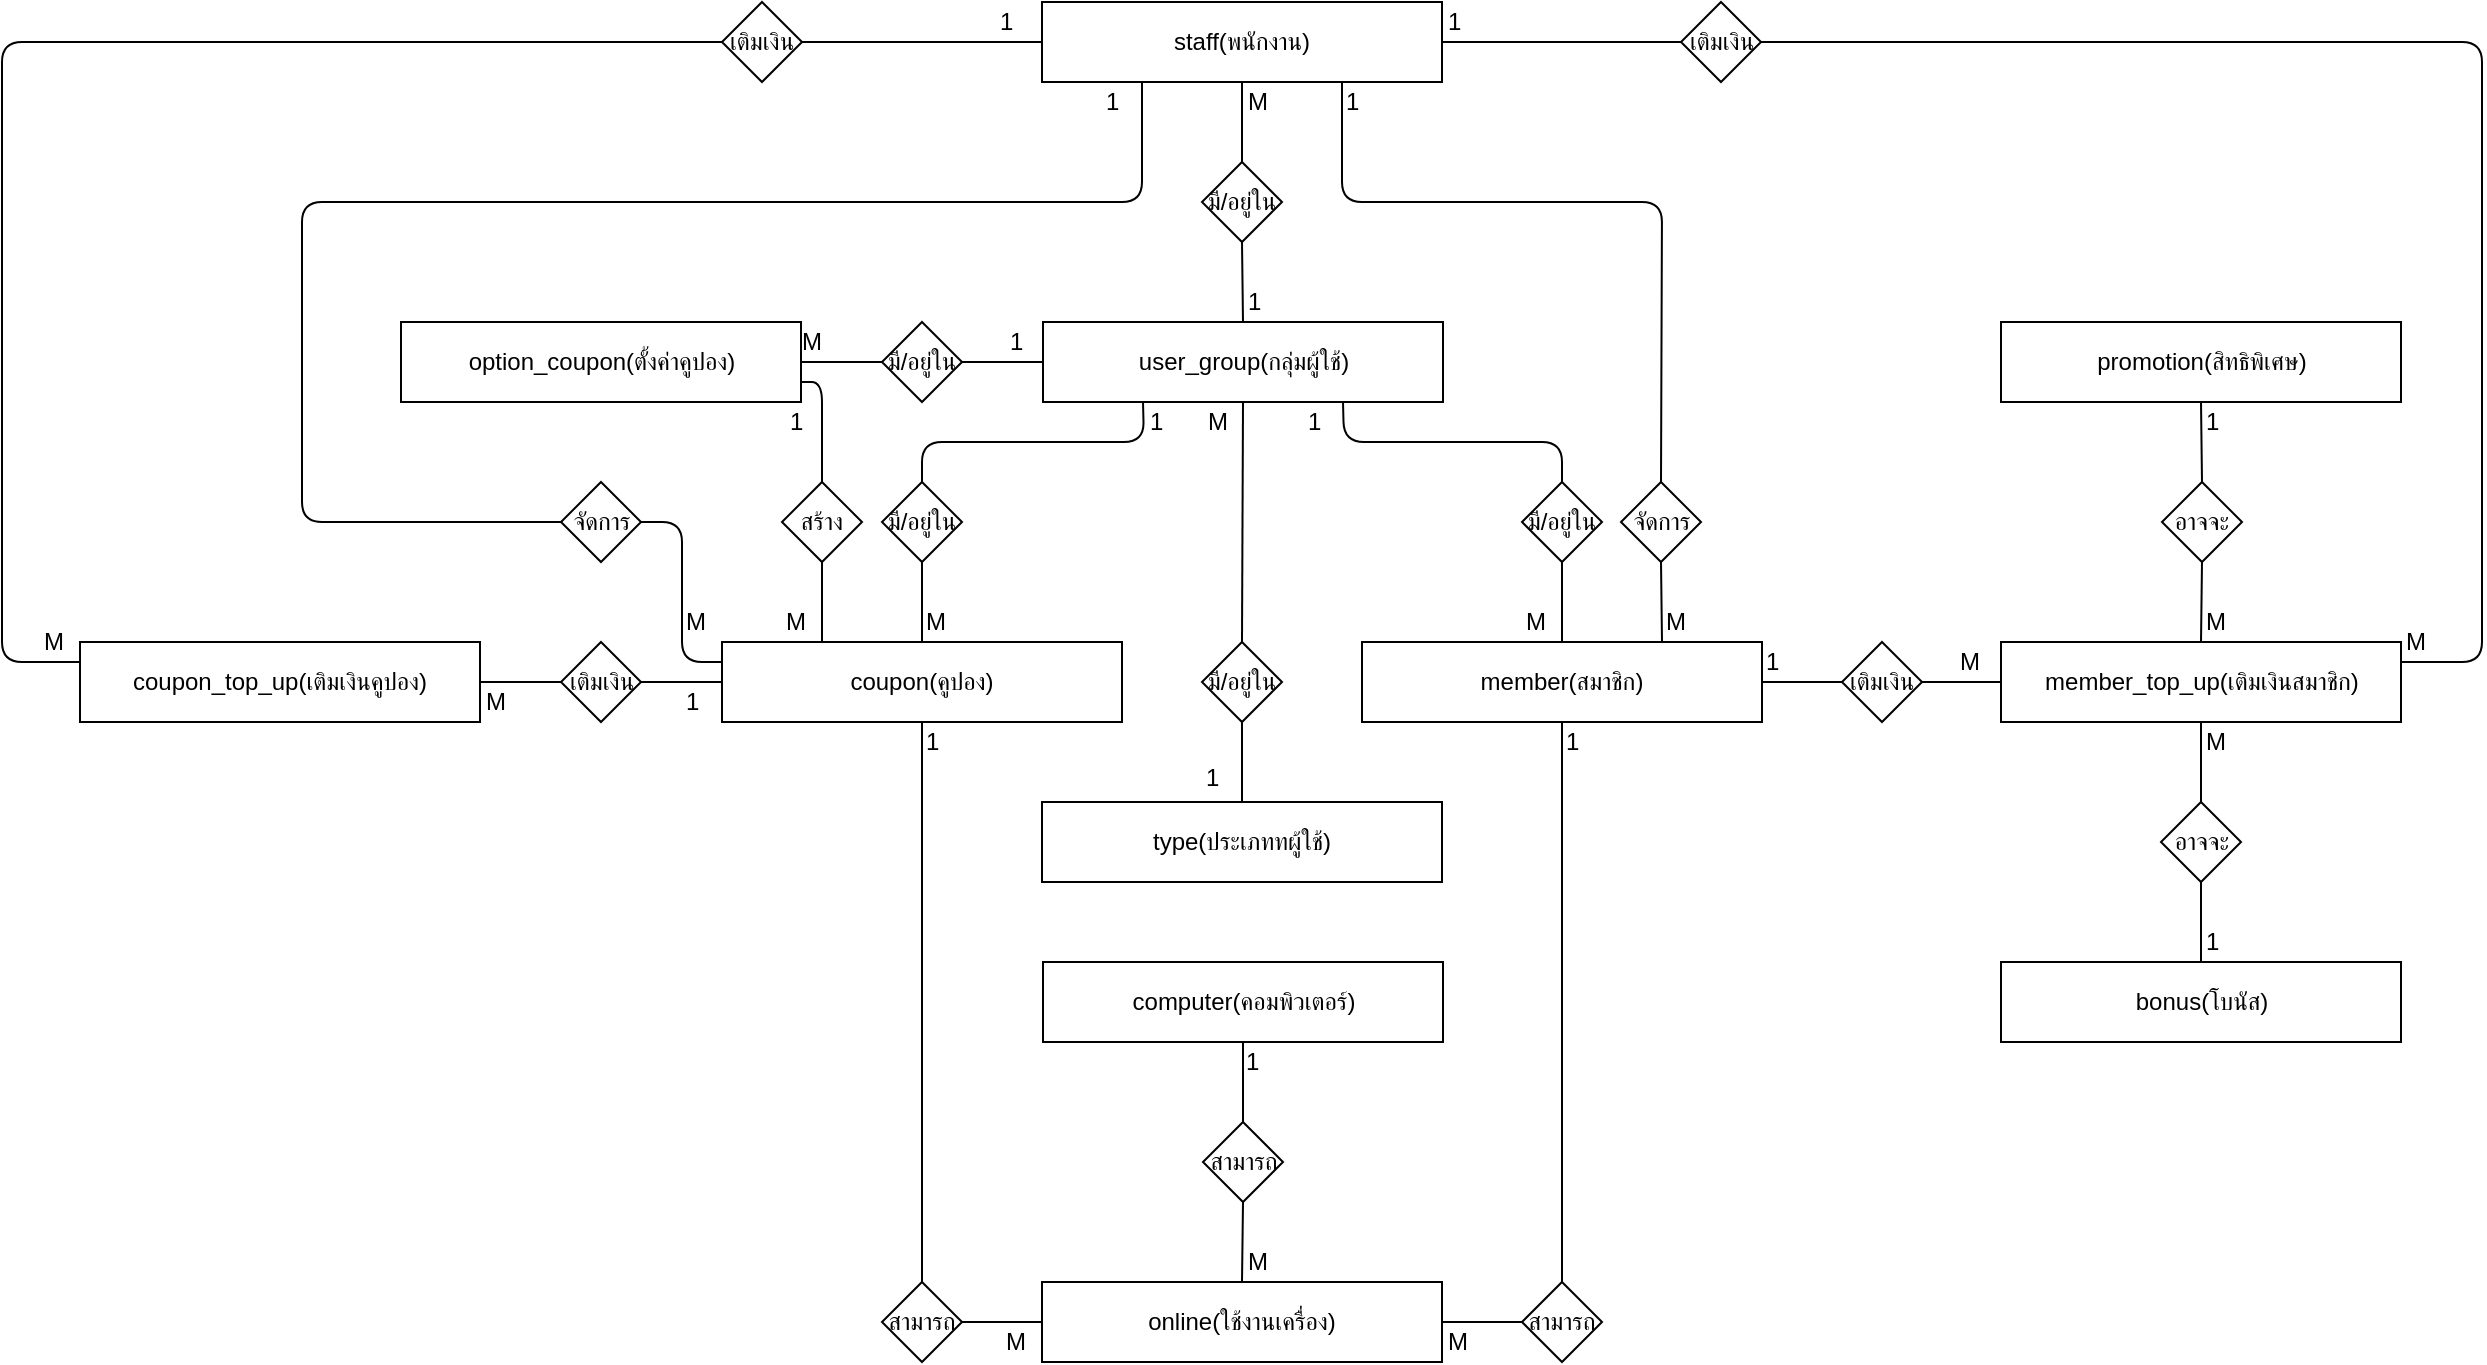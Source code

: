 <mxfile version="12.0.2" type="device" pages="1"><diagram id="LbZSF93s74nGRATIpUVI" name="Page-1"><mxGraphModel dx="3016" dy="-3350" grid="1" gridSize="10" guides="1" tooltips="1" connect="1" arrows="1" fold="1" page="1" pageScale="1" pageWidth="1169" pageHeight="827" math="0" shadow="0"><root><mxCell id="0"/><mxCell id="1" parent="0"/><mxCell id="W8Hc1BfrbIS7gPWi6ZMl-27" value="coupon_top_up(เติมเงินคูปอง)" style="rounded=0;whiteSpace=wrap;html=1;" parent="1" vertex="1"><mxGeometry x="-1" y="4480" width="200" height="40" as="geometry"/></mxCell><mxCell id="W8Hc1BfrbIS7gPWi6ZMl-28" value="member_top_up(เติมเงินสมาชิก)" style="rounded=0;whiteSpace=wrap;html=1;" parent="1" vertex="1"><mxGeometry x="959.5" y="4480" width="200" height="40" as="geometry"/></mxCell><mxCell id="W8Hc1BfrbIS7gPWi6ZMl-29" value="staff(พนักงาน)" style="rounded=0;whiteSpace=wrap;html=1;" parent="1" vertex="1"><mxGeometry x="480" y="4160" width="200" height="40" as="geometry"/></mxCell><mxCell id="W8Hc1BfrbIS7gPWi6ZMl-30" value="เติมเงิน" style="rhombus;whiteSpace=wrap;html=1;" parent="1" vertex="1"><mxGeometry x="320" y="4160" width="40" height="40" as="geometry"/></mxCell><mxCell id="W8Hc1BfrbIS7gPWi6ZMl-31" value="เติมเงิน" style="rhombus;whiteSpace=wrap;html=1;" parent="1" vertex="1"><mxGeometry x="799.5" y="4160" width="40" height="40" as="geometry"/></mxCell><mxCell id="W8Hc1BfrbIS7gPWi6ZMl-32" value="online(ใช้งานเครื่อง)" style="rounded=0;whiteSpace=wrap;html=1;" parent="1" vertex="1"><mxGeometry x="480" y="4800" width="200" height="40" as="geometry"/></mxCell><mxCell id="W8Hc1BfrbIS7gPWi6ZMl-33" value="&lt;font style=&quot;font-size: 12px&quot;&gt;สามารถ&lt;/font&gt;" style="rhombus;whiteSpace=wrap;html=1;fontFamily=TH Sarabun PSK;" parent="1" vertex="1"><mxGeometry x="560.5" y="4720" width="40" height="40" as="geometry"/></mxCell><mxCell id="W8Hc1BfrbIS7gPWi6ZMl-34" value="computer(คอมพิวเตอร์)" style="rounded=0;whiteSpace=wrap;html=1;" parent="1" vertex="1"><mxGeometry x="480.5" y="4640" width="200" height="40" as="geometry"/></mxCell><mxCell id="W8Hc1BfrbIS7gPWi6ZMl-35" value="coupon(คูปอง)" style="rounded=0;whiteSpace=wrap;html=1;" parent="1" vertex="1"><mxGeometry x="320" y="4480" width="200" height="40" as="geometry"/></mxCell><mxCell id="W8Hc1BfrbIS7gPWi6ZMl-37" value="member(สมาชิก)" style="rounded=0;whiteSpace=wrap;html=1;" parent="1" vertex="1"><mxGeometry x="640" y="4480" width="200" height="40" as="geometry"/></mxCell><mxCell id="W8Hc1BfrbIS7gPWi6ZMl-38" value="promotion(สิทธิพิเศษ)" style="rounded=0;whiteSpace=wrap;html=1;" parent="1" vertex="1"><mxGeometry x="959.5" y="4320" width="200" height="40" as="geometry"/></mxCell><mxCell id="W8Hc1BfrbIS7gPWi6ZMl-39" value="bonus(โบนัส)" style="rounded=0;whiteSpace=wrap;html=1;" parent="1" vertex="1"><mxGeometry x="959.5" y="4640" width="200" height="40" as="geometry"/></mxCell><mxCell id="W8Hc1BfrbIS7gPWi6ZMl-40" value="user_group(กลุ่มผู้ใช้)" style="rounded=0;whiteSpace=wrap;html=1;" parent="1" vertex="1"><mxGeometry x="480.5" y="4320" width="200" height="40" as="geometry"/></mxCell><mxCell id="W8Hc1BfrbIS7gPWi6ZMl-41" value="type(ประเภททผู้ใช้)" style="rounded=0;whiteSpace=wrap;html=1;" parent="1" vertex="1"><mxGeometry x="480" y="4560" width="200" height="40" as="geometry"/></mxCell><mxCell id="W8Hc1BfrbIS7gPWi6ZMl-44" value="option_coupon(ตั้งค่าคูปอง)" style="rounded=0;whiteSpace=wrap;html=1;" parent="1" vertex="1"><mxGeometry x="159.5" y="4320" width="200" height="40" as="geometry"/></mxCell><mxCell id="W8Hc1BfrbIS7gPWi6ZMl-45" value="" style="endArrow=none;html=1;entryX=1;entryY=0.5;entryDx=0;entryDy=0;exitX=0;exitY=0.5;exitDx=0;exitDy=0;" parent="1" source="W8Hc1BfrbIS7gPWi6ZMl-29" target="W8Hc1BfrbIS7gPWi6ZMl-30" edge="1"><mxGeometry width="50" height="50" relative="1" as="geometry"><mxPoint x="330" y="4270" as="sourcePoint"/><mxPoint x="330" y="4310" as="targetPoint"/><Array as="points"/></mxGeometry></mxCell><mxCell id="W8Hc1BfrbIS7gPWi6ZMl-46" value="" style="endArrow=none;html=1;entryX=0;entryY=0.5;entryDx=0;entryDy=0;exitX=0;exitY=0.25;exitDx=0;exitDy=0;" parent="1" source="W8Hc1BfrbIS7gPWi6ZMl-27" target="W8Hc1BfrbIS7gPWi6ZMl-30" edge="1"><mxGeometry width="50" height="50" relative="1" as="geometry"><mxPoint x="200" y="4190" as="sourcePoint"/><mxPoint x="200" y="4230" as="targetPoint"/><Array as="points"><mxPoint x="-40" y="4490"/><mxPoint x="-40" y="4180"/></Array></mxGeometry></mxCell><mxCell id="W8Hc1BfrbIS7gPWi6ZMl-47" value="เติมเงิน" style="rhombus;whiteSpace=wrap;html=1;" parent="1" vertex="1"><mxGeometry x="239.5" y="4480" width="40" height="40" as="geometry"/></mxCell><mxCell id="W8Hc1BfrbIS7gPWi6ZMl-48" value="" style="endArrow=none;html=1;entryX=1;entryY=0.5;entryDx=0;entryDy=0;exitX=0;exitY=0.5;exitDx=0;exitDy=0;" parent="1" source="W8Hc1BfrbIS7gPWi6ZMl-35" target="W8Hc1BfrbIS7gPWi6ZMl-47" edge="1"><mxGeometry width="50" height="50" relative="1" as="geometry"><mxPoint x="260" y="4320" as="sourcePoint"/><mxPoint x="140" y="4320" as="targetPoint"/><Array as="points"/></mxGeometry></mxCell><mxCell id="W8Hc1BfrbIS7gPWi6ZMl-49" value="" style="endArrow=none;html=1;entryX=1;entryY=0.5;entryDx=0;entryDy=0;exitX=0;exitY=0.5;exitDx=0;exitDy=0;" parent="1" source="W8Hc1BfrbIS7gPWi6ZMl-47" target="W8Hc1BfrbIS7gPWi6ZMl-27" edge="1"><mxGeometry width="50" height="50" relative="1" as="geometry"><mxPoint x="250" y="4400" as="sourcePoint"/><mxPoint x="130" y="4400" as="targetPoint"/><Array as="points"/></mxGeometry></mxCell><mxCell id="W8Hc1BfrbIS7gPWi6ZMl-50" value="สร้าง" style="rhombus;whiteSpace=wrap;html=1;" parent="1" vertex="1"><mxGeometry x="350" y="4400" width="40" height="40" as="geometry"/></mxCell><mxCell id="W8Hc1BfrbIS7gPWi6ZMl-53" value="" style="endArrow=none;html=1;entryX=0.5;entryY=0;entryDx=0;entryDy=0;exitX=1;exitY=0.75;exitDx=0;exitDy=0;" parent="1" source="W8Hc1BfrbIS7gPWi6ZMl-44" target="W8Hc1BfrbIS7gPWi6ZMl-50" edge="1"><mxGeometry width="50" height="50" relative="1" as="geometry"><mxPoint x="170" y="4370" as="sourcePoint"/><mxPoint x="129.5" y="4370" as="targetPoint"/><Array as="points"><mxPoint x="370" y="4350"/></Array></mxGeometry></mxCell><mxCell id="W8Hc1BfrbIS7gPWi6ZMl-54" value="" style="endArrow=none;html=1;entryX=0.5;entryY=1;entryDx=0;entryDy=0;exitX=0.25;exitY=0;exitDx=0;exitDy=0;" parent="1" source="W8Hc1BfrbIS7gPWi6ZMl-35" target="W8Hc1BfrbIS7gPWi6ZMl-50" edge="1"><mxGeometry width="50" height="50" relative="1" as="geometry"><mxPoint x="460" y="4410" as="sourcePoint"/><mxPoint x="419.5" y="4410" as="targetPoint"/><Array as="points"/></mxGeometry></mxCell><mxCell id="W8Hc1BfrbIS7gPWi6ZMl-55" value="มี/อยู่ใน" style="rhombus;whiteSpace=wrap;html=1;" parent="1" vertex="1"><mxGeometry x="400" y="4320" width="40" height="40" as="geometry"/></mxCell><mxCell id="W8Hc1BfrbIS7gPWi6ZMl-56" value="" style="endArrow=none;html=1;entryX=1;entryY=0.5;entryDx=0;entryDy=0;exitX=0;exitY=0.5;exitDx=0;exitDy=0;" parent="1" source="W8Hc1BfrbIS7gPWi6ZMl-40" target="W8Hc1BfrbIS7gPWi6ZMl-55" edge="1"><mxGeometry width="50" height="50" relative="1" as="geometry"><mxPoint x="420" y="4420" as="sourcePoint"/><mxPoint x="420" y="4380" as="targetPoint"/><Array as="points"/></mxGeometry></mxCell><mxCell id="W8Hc1BfrbIS7gPWi6ZMl-57" value="" style="endArrow=none;html=1;entryX=1;entryY=0.5;entryDx=0;entryDy=0;exitX=0;exitY=0.5;exitDx=0;exitDy=0;" parent="1" source="W8Hc1BfrbIS7gPWi6ZMl-55" target="W8Hc1BfrbIS7gPWi6ZMl-44" edge="1"><mxGeometry width="50" height="50" relative="1" as="geometry"><mxPoint x="430" y="4380" as="sourcePoint"/><mxPoint x="430" y="4340" as="targetPoint"/><Array as="points"/></mxGeometry></mxCell><mxCell id="W8Hc1BfrbIS7gPWi6ZMl-58" value="มี/อยู่ใน" style="rhombus;whiteSpace=wrap;html=1;" parent="1" vertex="1"><mxGeometry x="400" y="4400" width="40" height="40" as="geometry"/></mxCell><mxCell id="W8Hc1BfrbIS7gPWi6ZMl-59" value="มี/อยู่ใน" style="rhombus;whiteSpace=wrap;html=1;" parent="1" vertex="1"><mxGeometry x="720" y="4400" width="40" height="40" as="geometry"/></mxCell><mxCell id="W8Hc1BfrbIS7gPWi6ZMl-60" value="" style="endArrow=none;html=1;exitX=0.5;exitY=0;exitDx=0;exitDy=0;entryX=0.5;entryY=1;entryDx=0;entryDy=0;" parent="1" source="W8Hc1BfrbIS7gPWi6ZMl-35" target="W8Hc1BfrbIS7gPWi6ZMl-58" edge="1"><mxGeometry width="50" height="50" relative="1" as="geometry"><mxPoint x="420" y="4450" as="sourcePoint"/><mxPoint x="450" y="4450" as="targetPoint"/><Array as="points"/></mxGeometry></mxCell><mxCell id="W8Hc1BfrbIS7gPWi6ZMl-61" value="" style="endArrow=none;html=1;entryX=0.25;entryY=1;entryDx=0;entryDy=0;exitX=0.5;exitY=0;exitDx=0;exitDy=0;" parent="1" source="W8Hc1BfrbIS7gPWi6ZMl-58" target="W8Hc1BfrbIS7gPWi6ZMl-40" edge="1"><mxGeometry width="50" height="50" relative="1" as="geometry"><mxPoint x="450" y="4370" as="sourcePoint"/><mxPoint x="450" y="4330" as="targetPoint"/><Array as="points"><mxPoint x="420" y="4380"/><mxPoint x="531" y="4380"/></Array></mxGeometry></mxCell><mxCell id="W8Hc1BfrbIS7gPWi6ZMl-62" value="" style="endArrow=none;html=1;exitX=0.5;exitY=0;exitDx=0;exitDy=0;entryX=0.75;entryY=1;entryDx=0;entryDy=0;" parent="1" source="W8Hc1BfrbIS7gPWi6ZMl-59" target="W8Hc1BfrbIS7gPWi6ZMl-40" edge="1"><mxGeometry width="50" height="50" relative="1" as="geometry"><mxPoint x="610" y="4400" as="sourcePoint"/><mxPoint x="610" y="4360" as="targetPoint"/><Array as="points"><mxPoint x="740" y="4380"/><mxPoint x="631" y="4380"/></Array></mxGeometry></mxCell><mxCell id="W8Hc1BfrbIS7gPWi6ZMl-63" value="" style="endArrow=none;html=1;exitX=0.5;exitY=0;exitDx=0;exitDy=0;entryX=0.5;entryY=1;entryDx=0;entryDy=0;" parent="1" source="W8Hc1BfrbIS7gPWi6ZMl-37" target="W8Hc1BfrbIS7gPWi6ZMl-59" edge="1"><mxGeometry width="50" height="50" relative="1" as="geometry"><mxPoint x="670" y="4420" as="sourcePoint"/><mxPoint x="670" y="4380" as="targetPoint"/><Array as="points"/></mxGeometry></mxCell><mxCell id="W8Hc1BfrbIS7gPWi6ZMl-64" value="มี/อยู่ใน" style="rhombus;whiteSpace=wrap;html=1;" parent="1" vertex="1"><mxGeometry x="560" y="4480" width="40" height="40" as="geometry"/></mxCell><mxCell id="W8Hc1BfrbIS7gPWi6ZMl-65" value="" style="endArrow=none;html=1;exitX=0.5;exitY=0;exitDx=0;exitDy=0;entryX=0.5;entryY=1;entryDx=0;entryDy=0;" parent="1" source="W8Hc1BfrbIS7gPWi6ZMl-64" target="W8Hc1BfrbIS7gPWi6ZMl-40" edge="1"><mxGeometry width="50" height="50" relative="1" as="geometry"><mxPoint x="540" y="4420" as="sourcePoint"/><mxPoint x="540" y="4380" as="targetPoint"/><Array as="points"/></mxGeometry></mxCell><mxCell id="W8Hc1BfrbIS7gPWi6ZMl-66" value="" style="endArrow=none;html=1;exitX=0.5;exitY=0;exitDx=0;exitDy=0;entryX=0.5;entryY=1;entryDx=0;entryDy=0;" parent="1" source="W8Hc1BfrbIS7gPWi6ZMl-41" target="W8Hc1BfrbIS7gPWi6ZMl-64" edge="1"><mxGeometry width="50" height="50" relative="1" as="geometry"><mxPoint x="610" y="4530" as="sourcePoint"/><mxPoint x="610" y="4490" as="targetPoint"/><Array as="points"/></mxGeometry></mxCell><mxCell id="W8Hc1BfrbIS7gPWi6ZMl-67" value="เติมเงิน" style="rhombus;whiteSpace=wrap;html=1;" parent="1" vertex="1"><mxGeometry x="880" y="4480" width="40" height="40" as="geometry"/></mxCell><mxCell id="W8Hc1BfrbIS7gPWi6ZMl-68" value="" style="endArrow=none;html=1;exitX=1;exitY=0.5;exitDx=0;exitDy=0;entryX=0;entryY=0.5;entryDx=0;entryDy=0;" parent="1" source="W8Hc1BfrbIS7gPWi6ZMl-37" target="W8Hc1BfrbIS7gPWi6ZMl-67" edge="1"><mxGeometry width="50" height="50" relative="1" as="geometry"><mxPoint x="830" y="4460" as="sourcePoint"/><mxPoint x="830" y="4420" as="targetPoint"/><Array as="points"/></mxGeometry></mxCell><mxCell id="W8Hc1BfrbIS7gPWi6ZMl-69" value="" style="endArrow=none;html=1;exitX=1;exitY=0.5;exitDx=0;exitDy=0;entryX=0;entryY=0.5;entryDx=0;entryDy=0;" parent="1" source="W8Hc1BfrbIS7gPWi6ZMl-67" target="W8Hc1BfrbIS7gPWi6ZMl-28" edge="1"><mxGeometry width="50" height="50" relative="1" as="geometry"><mxPoint x="880" y="4450" as="sourcePoint"/><mxPoint x="880" y="4410" as="targetPoint"/><Array as="points"/></mxGeometry></mxCell><mxCell id="W8Hc1BfrbIS7gPWi6ZMl-70" value="อาจจะ" style="rhombus;whiteSpace=wrap;html=1;" parent="1" vertex="1"><mxGeometry x="1039.5" y="4560" width="40" height="40" as="geometry"/></mxCell><mxCell id="W8Hc1BfrbIS7gPWi6ZMl-71" value="อาจจะ" style="rhombus;whiteSpace=wrap;html=1;" parent="1" vertex="1"><mxGeometry x="1040" y="4400" width="40" height="40" as="geometry"/></mxCell><mxCell id="W8Hc1BfrbIS7gPWi6ZMl-72" value="" style="endArrow=none;html=1;exitX=0.5;exitY=1;exitDx=0;exitDy=0;entryX=0.5;entryY=0;entryDx=0;entryDy=0;" parent="1" source="W8Hc1BfrbIS7gPWi6ZMl-38" target="W8Hc1BfrbIS7gPWi6ZMl-71" edge="1"><mxGeometry width="50" height="50" relative="1" as="geometry"><mxPoint x="1010" y="4400" as="sourcePoint"/><mxPoint x="1050.0" y="4400" as="targetPoint"/><Array as="points"/></mxGeometry></mxCell><mxCell id="W8Hc1BfrbIS7gPWi6ZMl-73" value="" style="endArrow=none;html=1;exitX=0.5;exitY=1;exitDx=0;exitDy=0;entryX=0.5;entryY=0;entryDx=0;entryDy=0;" parent="1" source="W8Hc1BfrbIS7gPWi6ZMl-71" target="W8Hc1BfrbIS7gPWi6ZMl-28" edge="1"><mxGeometry width="50" height="50" relative="1" as="geometry"><mxPoint x="1120" y="4410" as="sourcePoint"/><mxPoint x="1160.0" y="4410" as="targetPoint"/><Array as="points"/></mxGeometry></mxCell><mxCell id="W8Hc1BfrbIS7gPWi6ZMl-74" value="" style="endArrow=none;html=1;exitX=0.5;exitY=1;exitDx=0;exitDy=0;entryX=0.5;entryY=0;entryDx=0;entryDy=0;" parent="1" source="W8Hc1BfrbIS7gPWi6ZMl-28" target="W8Hc1BfrbIS7gPWi6ZMl-70" edge="1"><mxGeometry width="50" height="50" relative="1" as="geometry"><mxPoint x="1090" y="4550" as="sourcePoint"/><mxPoint x="1130.0" y="4550" as="targetPoint"/><Array as="points"/></mxGeometry></mxCell><mxCell id="W8Hc1BfrbIS7gPWi6ZMl-75" value="" style="endArrow=none;html=1;exitX=0.5;exitY=1;exitDx=0;exitDy=0;entryX=0.5;entryY=0;entryDx=0;entryDy=0;" parent="1" source="W8Hc1BfrbIS7gPWi6ZMl-70" target="W8Hc1BfrbIS7gPWi6ZMl-39" edge="1"><mxGeometry width="50" height="50" relative="1" as="geometry"><mxPoint x="1080" y="4620" as="sourcePoint"/><mxPoint x="1120.0" y="4620" as="targetPoint"/><Array as="points"/></mxGeometry></mxCell><mxCell id="W8Hc1BfrbIS7gPWi6ZMl-76" value="" style="endArrow=none;html=1;entryX=1;entryY=0.5;entryDx=0;entryDy=0;exitX=0;exitY=0.5;exitDx=0;exitDy=0;" parent="1" source="W8Hc1BfrbIS7gPWi6ZMl-31" target="W8Hc1BfrbIS7gPWi6ZMl-29" edge="1"><mxGeometry width="50" height="50" relative="1" as="geometry"><mxPoint x="720" y="4200" as="sourcePoint"/><mxPoint x="600" y="4200" as="targetPoint"/><Array as="points"/></mxGeometry></mxCell><mxCell id="W8Hc1BfrbIS7gPWi6ZMl-78" value="" style="endArrow=none;html=1;entryX=1;entryY=0.25;entryDx=0;entryDy=0;exitX=1;exitY=0.5;exitDx=0;exitDy=0;" parent="1" source="W8Hc1BfrbIS7gPWi6ZMl-31" target="W8Hc1BfrbIS7gPWi6ZMl-28" edge="1"><mxGeometry width="50" height="50" relative="1" as="geometry"><mxPoint x="860" y="4290" as="sourcePoint"/><mxPoint x="740" y="4290" as="targetPoint"/><Array as="points"><mxPoint x="1200" y="4180"/><mxPoint x="1200" y="4490"/></Array></mxGeometry></mxCell><mxCell id="W8Hc1BfrbIS7gPWi6ZMl-79" value="มี/อยู่ใน" style="rhombus;whiteSpace=wrap;html=1;" parent="1" vertex="1"><mxGeometry x="560" y="4240" width="40" height="40" as="geometry"/></mxCell><mxCell id="W8Hc1BfrbIS7gPWi6ZMl-80" value="" style="endArrow=none;html=1;exitX=0.5;exitY=0;exitDx=0;exitDy=0;entryX=0.5;entryY=1;entryDx=0;entryDy=0;" parent="1" source="W8Hc1BfrbIS7gPWi6ZMl-79" target="W8Hc1BfrbIS7gPWi6ZMl-29" edge="1"><mxGeometry width="50" height="50" relative="1" as="geometry"><mxPoint x="670" y="4240" as="sourcePoint"/><mxPoint x="670.5" y="4120" as="targetPoint"/><Array as="points"/></mxGeometry></mxCell><mxCell id="W8Hc1BfrbIS7gPWi6ZMl-81" value="" style="endArrow=none;html=1;exitX=0.5;exitY=1;exitDx=0;exitDy=0;entryX=0.5;entryY=0;entryDx=0;entryDy=0;" parent="1" source="W8Hc1BfrbIS7gPWi6ZMl-79" target="W8Hc1BfrbIS7gPWi6ZMl-40" edge="1"><mxGeometry width="50" height="50" relative="1" as="geometry"><mxPoint x="660" y="4250" as="sourcePoint"/><mxPoint x="660.5" y="4130" as="targetPoint"/><Array as="points"/></mxGeometry></mxCell><mxCell id="W8Hc1BfrbIS7gPWi6ZMl-82" value="จัดการ" style="rhombus;whiteSpace=wrap;html=1;" parent="1" vertex="1"><mxGeometry x="769.5" y="4400" width="40" height="40" as="geometry"/></mxCell><mxCell id="W8Hc1BfrbIS7gPWi6ZMl-83" value="จัดการ" style="rhombus;whiteSpace=wrap;html=1;" parent="1" vertex="1"><mxGeometry x="239.5" y="4400" width="40" height="40" as="geometry"/></mxCell><mxCell id="W8Hc1BfrbIS7gPWi6ZMl-84" value="" style="endArrow=none;html=1;entryX=1;entryY=0.5;entryDx=0;entryDy=0;exitX=0;exitY=0.25;exitDx=0;exitDy=0;" parent="1" source="W8Hc1BfrbIS7gPWi6ZMl-35" target="W8Hc1BfrbIS7gPWi6ZMl-83" edge="1"><mxGeometry width="50" height="50" relative="1" as="geometry"><mxPoint x="180" y="4430" as="sourcePoint"/><mxPoint x="180" y="4390" as="targetPoint"/><Array as="points"><mxPoint x="300" y="4490"/><mxPoint x="300" y="4420"/></Array></mxGeometry></mxCell><mxCell id="W8Hc1BfrbIS7gPWi6ZMl-85" value="" style="endArrow=none;html=1;entryX=0.25;entryY=1;entryDx=0;entryDy=0;exitX=0;exitY=0.5;exitDx=0;exitDy=0;" parent="1" source="W8Hc1BfrbIS7gPWi6ZMl-83" target="W8Hc1BfrbIS7gPWi6ZMl-29" edge="1"><mxGeometry width="50" height="50" relative="1" as="geometry"><mxPoint x="120" y="4410" as="sourcePoint"/><mxPoint x="120" y="4370" as="targetPoint"/><Array as="points"><mxPoint x="110" y="4420"/><mxPoint x="110" y="4260"/><mxPoint x="530" y="4260"/></Array></mxGeometry></mxCell><mxCell id="W8Hc1BfrbIS7gPWi6ZMl-86" value="" style="endArrow=none;html=1;entryX=0.75;entryY=1;entryDx=0;entryDy=0;exitX=0.5;exitY=0;exitDx=0;exitDy=0;" parent="1" source="W8Hc1BfrbIS7gPWi6ZMl-82" target="W8Hc1BfrbIS7gPWi6ZMl-29" edge="1"><mxGeometry width="50" height="50" relative="1" as="geometry"><mxPoint x="750" y="4260" as="sourcePoint"/><mxPoint x="750" y="4220" as="targetPoint"/><Array as="points"><mxPoint x="790" y="4260"/><mxPoint x="630" y="4260"/></Array></mxGeometry></mxCell><mxCell id="W8Hc1BfrbIS7gPWi6ZMl-87" value="" style="endArrow=none;html=1;entryX=0.75;entryY=0;entryDx=0;entryDy=0;exitX=0.5;exitY=1;exitDx=0;exitDy=0;" parent="1" source="W8Hc1BfrbIS7gPWi6ZMl-82" target="W8Hc1BfrbIS7gPWi6ZMl-37" edge="1"><mxGeometry width="50" height="50" relative="1" as="geometry"><mxPoint x="850" y="4430" as="sourcePoint"/><mxPoint x="850" y="4390" as="targetPoint"/><Array as="points"/></mxGeometry></mxCell><mxCell id="W8Hc1BfrbIS7gPWi6ZMl-88" value="สามารถ" style="rhombus;whiteSpace=wrap;html=1;" parent="1" vertex="1"><mxGeometry x="400" y="4800" width="40" height="40" as="geometry"/></mxCell><mxCell id="W8Hc1BfrbIS7gPWi6ZMl-89" value="สามารถ" style="rhombus;whiteSpace=wrap;html=1;" parent="1" vertex="1"><mxGeometry x="720" y="4800" width="40" height="40" as="geometry"/></mxCell><mxCell id="W8Hc1BfrbIS7gPWi6ZMl-90" value="" style="endArrow=none;html=1;exitX=0.5;exitY=0;exitDx=0;exitDy=0;entryX=0.5;entryY=1;entryDx=0;entryDy=0;" parent="1" source="W8Hc1BfrbIS7gPWi6ZMl-88" target="W8Hc1BfrbIS7gPWi6ZMl-35" edge="1"><mxGeometry width="50" height="50" relative="1" as="geometry"><mxPoint x="400" y="4590" as="sourcePoint"/><mxPoint x="400" y="4550" as="targetPoint"/><Array as="points"/></mxGeometry></mxCell><mxCell id="W8Hc1BfrbIS7gPWi6ZMl-91" value="" style="endArrow=none;html=1;exitX=1;exitY=0.5;exitDx=0;exitDy=0;entryX=0;entryY=0.5;entryDx=0;entryDy=0;" parent="1" source="W8Hc1BfrbIS7gPWi6ZMl-88" target="W8Hc1BfrbIS7gPWi6ZMl-32" edge="1"><mxGeometry width="50" height="50" relative="1" as="geometry"><mxPoint x="460" y="4750" as="sourcePoint"/><mxPoint x="460" y="4710" as="targetPoint"/><Array as="points"/></mxGeometry></mxCell><mxCell id="W8Hc1BfrbIS7gPWi6ZMl-92" value="" style="endArrow=none;html=1;exitX=1;exitY=0.5;exitDx=0;exitDy=0;entryX=0;entryY=0.5;entryDx=0;entryDy=0;" parent="1" source="W8Hc1BfrbIS7gPWi6ZMl-32" target="W8Hc1BfrbIS7gPWi6ZMl-89" edge="1"><mxGeometry width="50" height="50" relative="1" as="geometry"><mxPoint x="710" y="4750" as="sourcePoint"/><mxPoint x="710" y="4710" as="targetPoint"/><Array as="points"/></mxGeometry></mxCell><mxCell id="W8Hc1BfrbIS7gPWi6ZMl-93" value="" style="endArrow=none;html=1;exitX=0.5;exitY=0;exitDx=0;exitDy=0;entryX=0.5;entryY=1;entryDx=0;entryDy=0;" parent="1" source="W8Hc1BfrbIS7gPWi6ZMl-89" target="W8Hc1BfrbIS7gPWi6ZMl-37" edge="1"><mxGeometry width="50" height="50" relative="1" as="geometry"><mxPoint x="780" y="4780" as="sourcePoint"/><mxPoint x="780" y="4740" as="targetPoint"/><Array as="points"/></mxGeometry></mxCell><mxCell id="W8Hc1BfrbIS7gPWi6ZMl-94" value="" style="endArrow=none;html=1;exitX=0.5;exitY=0;exitDx=0;exitDy=0;entryX=0.5;entryY=1;entryDx=0;entryDy=0;" parent="1" source="W8Hc1BfrbIS7gPWi6ZMl-33" target="W8Hc1BfrbIS7gPWi6ZMl-34" edge="1"><mxGeometry width="50" height="50" relative="1" as="geometry"><mxPoint x="690" y="4700" as="sourcePoint"/><mxPoint x="690" y="4660" as="targetPoint"/><Array as="points"/></mxGeometry></mxCell><mxCell id="W8Hc1BfrbIS7gPWi6ZMl-95" value="" style="endArrow=none;html=1;exitX=0.5;exitY=1;exitDx=0;exitDy=0;entryX=0.5;entryY=0;entryDx=0;entryDy=0;" parent="1" source="W8Hc1BfrbIS7gPWi6ZMl-33" target="W8Hc1BfrbIS7gPWi6ZMl-32" edge="1"><mxGeometry width="50" height="50" relative="1" as="geometry"><mxPoint x="650" y="4720" as="sourcePoint"/><mxPoint x="650" y="4680" as="targetPoint"/><Array as="points"/></mxGeometry></mxCell><mxCell id="W8Hc1BfrbIS7gPWi6ZMl-96" value="1" style="text;html=1;resizable=0;points=[];autosize=1;align=left;verticalAlign=top;spacingTop=-4;" parent="1" vertex="1"><mxGeometry x="457" y="4160" width="20" height="20" as="geometry"/></mxCell><mxCell id="W8Hc1BfrbIS7gPWi6ZMl-97" value="1" style="text;html=1;resizable=0;points=[];autosize=1;align=left;verticalAlign=top;spacingTop=-4;" parent="1" vertex="1"><mxGeometry x="680.5" y="4160" width="20" height="20" as="geometry"/></mxCell><mxCell id="W8Hc1BfrbIS7gPWi6ZMl-98" value="1" style="text;html=1;resizable=0;points=[];autosize=1;align=left;verticalAlign=top;spacingTop=-4;" parent="1" vertex="1"><mxGeometry x="580.5" y="4300" width="20" height="20" as="geometry"/></mxCell><mxCell id="W8Hc1BfrbIS7gPWi6ZMl-99" value="M" style="text;html=1;resizable=0;points=[];autosize=1;align=left;verticalAlign=top;spacingTop=-4;" parent="1" vertex="1"><mxGeometry x="580.5" y="4200" width="30" height="20" as="geometry"/></mxCell><mxCell id="W8Hc1BfrbIS7gPWi6ZMl-100" value="1" style="text;html=1;resizable=0;points=[];autosize=1;align=left;verticalAlign=top;spacingTop=-4;" parent="1" vertex="1"><mxGeometry x="630" y="4200" width="20" height="20" as="geometry"/></mxCell><mxCell id="W8Hc1BfrbIS7gPWi6ZMl-101" value="1" style="text;html=1;resizable=0;points=[];autosize=1;align=left;verticalAlign=top;spacingTop=-4;" parent="1" vertex="1"><mxGeometry x="510" y="4200" width="20" height="20" as="geometry"/></mxCell><mxCell id="W8Hc1BfrbIS7gPWi6ZMl-102" value="M" style="text;html=1;resizable=0;points=[];autosize=1;align=left;verticalAlign=top;spacingTop=-4;" parent="1" vertex="1"><mxGeometry x="-21" y="4470" width="30" height="20" as="geometry"/></mxCell><mxCell id="W8Hc1BfrbIS7gPWi6ZMl-103" value="M" style="text;html=1;resizable=0;points=[];autosize=1;align=left;verticalAlign=top;spacingTop=-4;" parent="1" vertex="1"><mxGeometry x="300" y="4460" width="30" height="20" as="geometry"/></mxCell><mxCell id="W8Hc1BfrbIS7gPWi6ZMl-104" value="M" style="text;html=1;resizable=0;points=[];autosize=1;align=left;verticalAlign=top;spacingTop=-4;" parent="1" vertex="1"><mxGeometry x="350" y="4460" width="30" height="20" as="geometry"/></mxCell><mxCell id="W8Hc1BfrbIS7gPWi6ZMl-105" value="1" style="text;html=1;resizable=0;points=[];autosize=1;align=left;verticalAlign=top;spacingTop=-4;" parent="1" vertex="1"><mxGeometry x="351.5" y="4360" width="20" height="20" as="geometry"/></mxCell><mxCell id="W8Hc1BfrbIS7gPWi6ZMl-106" value="1" style="text;html=1;resizable=0;points=[];autosize=1;align=left;verticalAlign=top;spacingTop=-4;" parent="1" vertex="1"><mxGeometry x="532" y="4360" width="20" height="20" as="geometry"/></mxCell><mxCell id="W8Hc1BfrbIS7gPWi6ZMl-107" value="M" style="text;html=1;resizable=0;points=[];autosize=1;align=left;verticalAlign=top;spacingTop=-4;" parent="1" vertex="1"><mxGeometry x="420" y="4460" width="30" height="20" as="geometry"/></mxCell><mxCell id="W8Hc1BfrbIS7gPWi6ZMl-108" value="1" style="text;html=1;resizable=0;points=[];autosize=1;align=left;verticalAlign=top;spacingTop=-4;" parent="1" vertex="1"><mxGeometry x="462" y="4320" width="20" height="20" as="geometry"/></mxCell><mxCell id="W8Hc1BfrbIS7gPWi6ZMl-109" value="M" style="text;html=1;resizable=0;points=[];autosize=1;align=left;verticalAlign=top;spacingTop=-4;" parent="1" vertex="1"><mxGeometry x="358" y="4320" width="30" height="20" as="geometry"/></mxCell><mxCell id="W8Hc1BfrbIS7gPWi6ZMl-110" value="1" style="text;html=1;resizable=0;points=[];autosize=1;align=left;verticalAlign=top;spacingTop=-4;" parent="1" vertex="1"><mxGeometry x="560" y="4538" width="20" height="20" as="geometry"/></mxCell><mxCell id="W8Hc1BfrbIS7gPWi6ZMl-111" value="M" style="text;html=1;resizable=0;points=[];autosize=1;align=left;verticalAlign=top;spacingTop=-4;" parent="1" vertex="1"><mxGeometry x="560.5" y="4360" width="30" height="20" as="geometry"/></mxCell><mxCell id="W8Hc1BfrbIS7gPWi6ZMl-112" value="1" style="text;html=1;resizable=0;points=[];autosize=1;align=left;verticalAlign=top;spacingTop=-4;" parent="1" vertex="1"><mxGeometry x="610.5" y="4360" width="20" height="20" as="geometry"/></mxCell><mxCell id="W8Hc1BfrbIS7gPWi6ZMl-113" value="M" style="text;html=1;resizable=0;points=[];autosize=1;align=left;verticalAlign=top;spacingTop=-4;" parent="1" vertex="1"><mxGeometry x="720" y="4460" width="30" height="20" as="geometry"/></mxCell><mxCell id="W8Hc1BfrbIS7gPWi6ZMl-114" value="M" style="text;html=1;resizable=0;points=[];autosize=1;align=left;verticalAlign=top;spacingTop=-4;" parent="1" vertex="1"><mxGeometry x="789.5" y="4460" width="30" height="20" as="geometry"/></mxCell><mxCell id="W8Hc1BfrbIS7gPWi6ZMl-115" value="M" style="text;html=1;resizable=0;points=[];autosize=1;align=left;verticalAlign=top;spacingTop=-4;" parent="1" vertex="1"><mxGeometry x="1160" y="4470" width="30" height="20" as="geometry"/></mxCell><mxCell id="W8Hc1BfrbIS7gPWi6ZMl-116" value="1" style="text;html=1;resizable=0;points=[];autosize=1;align=left;verticalAlign=top;spacingTop=-4;" parent="1" vertex="1"><mxGeometry x="840" y="4480" width="20" height="20" as="geometry"/></mxCell><mxCell id="W8Hc1BfrbIS7gPWi6ZMl-117" value="M" style="text;html=1;resizable=0;points=[];autosize=1;align=left;verticalAlign=top;spacingTop=-4;" parent="1" vertex="1"><mxGeometry x="937" y="4480" width="30" height="20" as="geometry"/></mxCell><mxCell id="W8Hc1BfrbIS7gPWi6ZMl-118" value="1" style="text;html=1;resizable=0;points=[];autosize=1;align=left;verticalAlign=top;spacingTop=-4;" parent="1" vertex="1"><mxGeometry x="1060" y="4360" width="20" height="20" as="geometry"/></mxCell><mxCell id="W8Hc1BfrbIS7gPWi6ZMl-119" value="M" style="text;html=1;resizable=0;points=[];autosize=1;align=left;verticalAlign=top;spacingTop=-4;" parent="1" vertex="1"><mxGeometry x="1060" y="4460" width="30" height="20" as="geometry"/></mxCell><mxCell id="W8Hc1BfrbIS7gPWi6ZMl-120" value="1" style="text;html=1;resizable=0;points=[];autosize=1;align=left;verticalAlign=top;spacingTop=-4;" parent="1" vertex="1"><mxGeometry x="1059.5" y="4620" width="20" height="20" as="geometry"/></mxCell><mxCell id="W8Hc1BfrbIS7gPWi6ZMl-121" value="M" style="text;html=1;resizable=0;points=[];autosize=1;align=left;verticalAlign=top;spacingTop=-4;" parent="1" vertex="1"><mxGeometry x="1059.5" y="4520" width="30" height="20" as="geometry"/></mxCell><mxCell id="W8Hc1BfrbIS7gPWi6ZMl-122" value="1" style="text;html=1;resizable=0;points=[];autosize=1;align=left;verticalAlign=top;spacingTop=-4;" parent="1" vertex="1"><mxGeometry x="740" y="4520" width="20" height="20" as="geometry"/></mxCell><mxCell id="W8Hc1BfrbIS7gPWi6ZMl-123" value="M" style="text;html=1;resizable=0;points=[];autosize=1;align=left;verticalAlign=top;spacingTop=-4;" parent="1" vertex="1"><mxGeometry x="680.5" y="4820" width="30" height="20" as="geometry"/></mxCell><mxCell id="W8Hc1BfrbIS7gPWi6ZMl-124" value="1" style="text;html=1;resizable=0;points=[];autosize=1;align=left;verticalAlign=top;spacingTop=-4;" parent="1" vertex="1"><mxGeometry x="420" y="4520" width="20" height="20" as="geometry"/></mxCell><mxCell id="W8Hc1BfrbIS7gPWi6ZMl-126" value="M" style="text;html=1;resizable=0;points=[];autosize=1;align=left;verticalAlign=top;spacingTop=-4;" parent="1" vertex="1"><mxGeometry x="460" y="4820" width="30" height="20" as="geometry"/></mxCell><mxCell id="W8Hc1BfrbIS7gPWi6ZMl-127" value="M" style="text;html=1;resizable=0;points=[];autosize=1;align=left;verticalAlign=top;spacingTop=-4;" parent="1" vertex="1"><mxGeometry x="200" y="4500" width="30" height="20" as="geometry"/></mxCell><mxCell id="W8Hc1BfrbIS7gPWi6ZMl-128" value="1" style="text;html=1;resizable=0;points=[];autosize=1;align=left;verticalAlign=top;spacingTop=-4;" parent="1" vertex="1"><mxGeometry x="300" y="4500" width="20" height="20" as="geometry"/></mxCell><mxCell id="a1TwnygJtlya82kT30Yk-1" value="M" style="text;html=1;resizable=0;points=[];autosize=1;align=left;verticalAlign=top;spacingTop=-4;" parent="1" vertex="1"><mxGeometry x="580.5" y="4780" width="30" height="20" as="geometry"/></mxCell><mxCell id="a1TwnygJtlya82kT30Yk-2" value="1" style="text;html=1;resizable=0;points=[];autosize=1;align=left;verticalAlign=top;spacingTop=-4;" parent="1" vertex="1"><mxGeometry x="580" y="4680" width="20" height="20" as="geometry"/></mxCell></root></mxGraphModel></diagram></mxfile>
